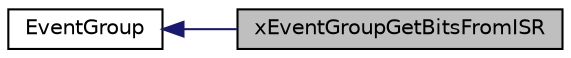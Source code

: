 digraph "xEventGroupGetBitsFromISR"
{
  edge [fontname="Helvetica",fontsize="10",labelfontname="Helvetica",labelfontsize="10"];
  node [fontname="Helvetica",fontsize="10",shape=record];
  rankdir=LR;
  Node1 [label="EventGroup",height=0.2,width=0.4,color="black", fillcolor="white", style="filled",URL="$dc/d84/group__EventGroup.html"];
  Node0 [label="xEventGroupGetBitsFromISR",height=0.2,width=0.4,color="black", fillcolor="grey75", style="filled" fontcolor="black"];
  Node1->Node0 [shape=plaintext, color="midnightblue", dir="back", style="solid"];
}
